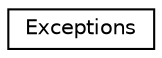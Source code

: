 digraph "Graphical Class Hierarchy"
{
  edge [fontname="Helvetica",fontsize="10",labelfontname="Helvetica",labelfontsize="10"];
  node [fontname="Helvetica",fontsize="10",shape=record];
  rankdir="LR";
  Node0 [label="Exceptions",height=0.2,width=0.4,color="black", fillcolor="white", style="filled",URL="$class_exceptions.html",tooltip="Exceptions class for matrices. "];
}
